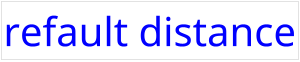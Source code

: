 @startuml

skinparam ComponentStyle rectangle
hide stereotype
scale 1/5

skinparam Component {
    FontSize 200
    FontColor black
    BorderThickness 0
    BackgroundColor transparent
}

component cp [
<color:blue>refault distance</color>
]
@enduml
